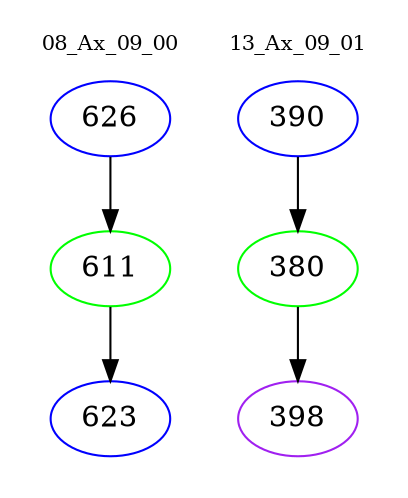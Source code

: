 digraph{
subgraph cluster_0 {
color = white
label = "08_Ax_09_00";
fontsize=10;
T0_626 [label="626", color="blue"]
T0_626 -> T0_611 [color="black"]
T0_611 [label="611", color="green"]
T0_611 -> T0_623 [color="black"]
T0_623 [label="623", color="blue"]
}
subgraph cluster_1 {
color = white
label = "13_Ax_09_01";
fontsize=10;
T1_390 [label="390", color="blue"]
T1_390 -> T1_380 [color="black"]
T1_380 [label="380", color="green"]
T1_380 -> T1_398 [color="black"]
T1_398 [label="398", color="purple"]
}
}
